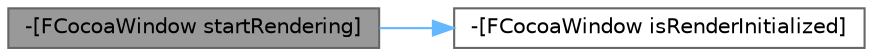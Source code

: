 digraph "-[FCocoaWindow startRendering]"
{
 // INTERACTIVE_SVG=YES
 // LATEX_PDF_SIZE
  bgcolor="transparent";
  edge [fontname=Helvetica,fontsize=10,labelfontname=Helvetica,labelfontsize=10];
  node [fontname=Helvetica,fontsize=10,shape=box,height=0.2,width=0.4];
  rankdir="LR";
  Node1 [id="Node000001",label="-[FCocoaWindow startRendering]",height=0.2,width=0.4,color="gray40", fillcolor="grey60", style="filled", fontcolor="black",tooltip=" "];
  Node1 -> Node2 [id="edge1_Node000001_Node000002",color="steelblue1",style="solid",tooltip=" "];
  Node2 [id="Node000002",label="-[FCocoaWindow isRenderInitialized]",height=0.2,width=0.4,color="grey40", fillcolor="white", style="filled",URL="$d9/d0b/interfaceFCocoaWindow.html#ae1ae8f52f9b293f05e00db9e9abf6e31",tooltip=" "];
}
